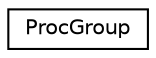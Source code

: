 digraph "Graphical Class Hierarchy"
{
  edge [fontname="Helvetica",fontsize="10",labelfontname="Helvetica",labelfontsize="10"];
  node [fontname="Helvetica",fontsize="10",shape=record];
  rankdir="LR";
  Node1 [label="ProcGroup",height=0.2,width=0.4,color="black", fillcolor="white", style="filled",URL="$struct_proc_group.html"];
}
